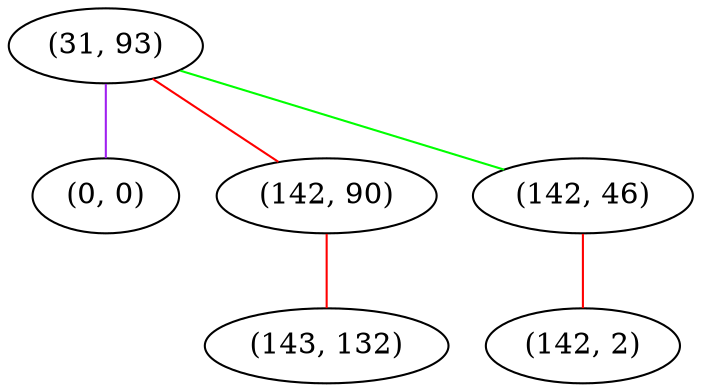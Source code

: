 graph "" {
"(31, 93)";
"(0, 0)";
"(142, 90)";
"(142, 46)";
"(143, 132)";
"(142, 2)";
"(31, 93)" -- "(142, 90)"  [color=red, key=0, weight=1];
"(31, 93)" -- "(0, 0)"  [color=purple, key=0, weight=4];
"(31, 93)" -- "(142, 46)"  [color=green, key=0, weight=2];
"(142, 90)" -- "(143, 132)"  [color=red, key=0, weight=1];
"(142, 46)" -- "(142, 2)"  [color=red, key=0, weight=1];
}
